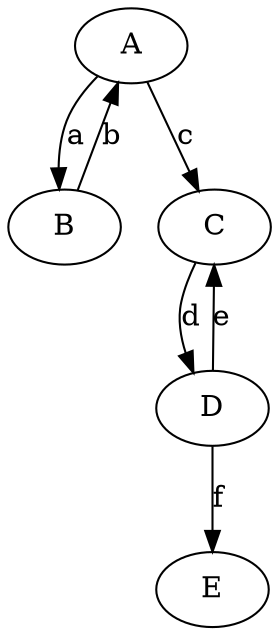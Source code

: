 digraph {
	A -> B [label=a color=black dir=forward fontcolor=black labeltooltip="Global name, Name in discipline 'A', Name in discipline 'B'

a, a, a" penwidth=1.0]
	A -> C [label=c color=black dir=forward fontcolor=black labeltooltip="Global name, Name in discipline 'A', Name in discipline 'C'

c, c, c" penwidth=1.0]
	B -> A [label=b color=black dir=forward fontcolor=black labeltooltip="Global name, Name in discipline 'B', Name in discipline 'A'

b, b, b" penwidth=1.0]
	C -> D [label=d color=black dir=forward fontcolor=black labeltooltip="Global name, Name in discipline 'C', Name in discipline 'D'

d, d, d" penwidth=1.0]
	D -> C [label=e color=black dir=forward fontcolor=black labeltooltip="Global name, Name in discipline 'D', Name in discipline 'C'

e, e, e" penwidth=1.0]
	D -> E [label=f color=black dir=forward fontcolor=black labeltooltip="Global name, Name in discipline 'D', Name in discipline 'E'

f, f, f" penwidth=1.0]
}
